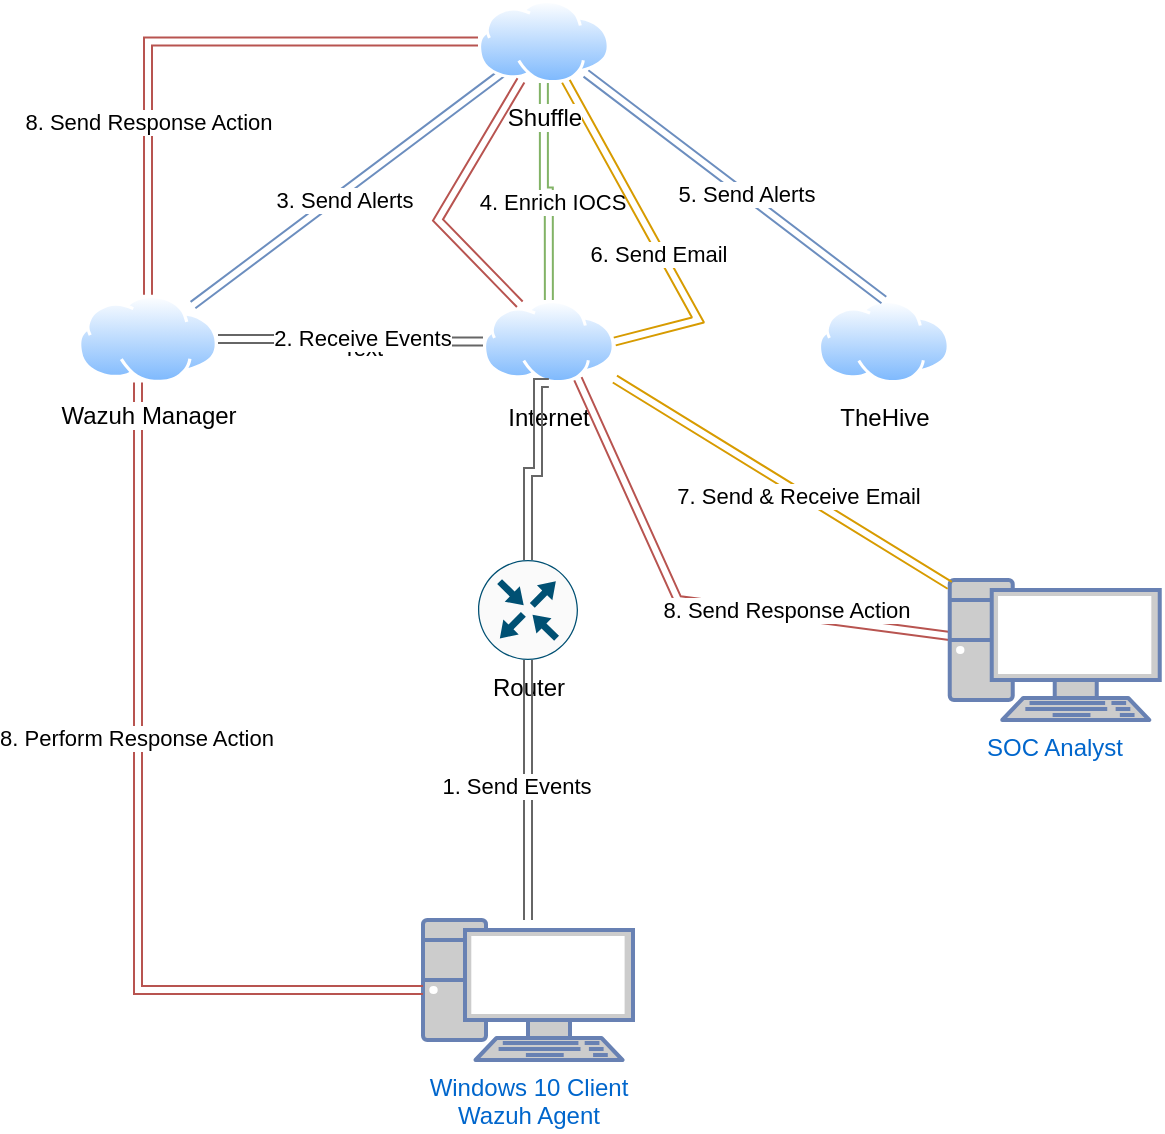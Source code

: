 <mxfile version="24.7.7">
  <diagram name="Page-1" id="orzqQbx5WV5A_1b29Oud">
    <mxGraphModel dx="700" dy="348" grid="1" gridSize="10" guides="1" tooltips="1" connect="1" arrows="1" fold="1" page="1" pageScale="1" pageWidth="850" pageHeight="1100" math="0" shadow="0">
      <root>
        <mxCell id="0" />
        <mxCell id="1" parent="0" />
        <mxCell id="C9-p0rvXSSQucD_bhZnT-1" value="Windows 10 Client&lt;div&gt;Wazuh Agent&lt;/div&gt;" style="fontColor=#0066CC;verticalAlign=top;verticalLabelPosition=bottom;labelPosition=center;align=center;html=1;outlineConnect=0;fillColor=#CCCCCC;strokeColor=#6881B3;gradientColor=none;gradientDirection=north;strokeWidth=2;shape=mxgraph.networks.pc;" vertex="1" parent="1">
          <mxGeometry x="372.5" y="910" width="105" height="70" as="geometry" />
        </mxCell>
        <mxCell id="C9-p0rvXSSQucD_bhZnT-2" value="Router" style="sketch=0;points=[[0.5,0,0],[1,0.5,0],[0.5,1,0],[0,0.5,0],[0.145,0.145,0],[0.856,0.145,0],[0.855,0.856,0],[0.145,0.855,0]];verticalLabelPosition=bottom;html=1;verticalAlign=top;aspect=fixed;align=center;pointerEvents=1;shape=mxgraph.cisco19.rect;prIcon=router;fillColor=#FAFAFA;strokeColor=#005073;" vertex="1" parent="1">
          <mxGeometry x="400" y="730" width="50" height="50" as="geometry" />
        </mxCell>
        <mxCell id="C9-p0rvXSSQucD_bhZnT-13" style="edgeStyle=orthogonalEdgeStyle;rounded=0;orthogonalLoop=1;jettySize=auto;html=1;entryX=1;entryY=0.5;entryDx=0;entryDy=0;fillColor=#f5f5f5;strokeColor=#666666;shape=link;" edge="1" parent="1" source="C9-p0rvXSSQucD_bhZnT-3" target="C9-p0rvXSSQucD_bhZnT-4">
          <mxGeometry relative="1" as="geometry" />
        </mxCell>
        <mxCell id="C9-p0rvXSSQucD_bhZnT-14" value="Text" style="edgeLabel;html=1;align=center;verticalAlign=middle;resizable=0;points=[];" vertex="1" connectable="0" parent="C9-p0rvXSSQucD_bhZnT-13">
          <mxGeometry x="-0.086" y="3" relative="1" as="geometry">
            <mxPoint as="offset" />
          </mxGeometry>
        </mxCell>
        <mxCell id="C9-p0rvXSSQucD_bhZnT-15" value="2. Receive Events" style="edgeLabel;html=1;align=center;verticalAlign=middle;resizable=0;points=[];" vertex="1" connectable="0" parent="C9-p0rvXSSQucD_bhZnT-13">
          <mxGeometry x="-0.086" y="-2" relative="1" as="geometry">
            <mxPoint as="offset" />
          </mxGeometry>
        </mxCell>
        <mxCell id="C9-p0rvXSSQucD_bhZnT-3" value="Internet" style="image;aspect=fixed;perimeter=ellipsePerimeter;html=1;align=center;shadow=0;dashed=0;spacingTop=3;image=img/lib/active_directory/internet_cloud.svg;" vertex="1" parent="1">
          <mxGeometry x="402.5" y="600" width="65.87" height="41.5" as="geometry" />
        </mxCell>
        <mxCell id="C9-p0rvXSSQucD_bhZnT-16" style="rounded=0;orthogonalLoop=1;jettySize=auto;html=1;shape=link;fillColor=#dae8fc;strokeColor=#6c8ebf;" edge="1" parent="1" source="C9-p0rvXSSQucD_bhZnT-4" target="C9-p0rvXSSQucD_bhZnT-6">
          <mxGeometry relative="1" as="geometry" />
        </mxCell>
        <mxCell id="C9-p0rvXSSQucD_bhZnT-17" value="3. Send Alerts" style="edgeLabel;html=1;align=center;verticalAlign=middle;resizable=0;points=[];" vertex="1" connectable="0" parent="C9-p0rvXSSQucD_bhZnT-16">
          <mxGeometry x="-0.048" y="-3" relative="1" as="geometry">
            <mxPoint as="offset" />
          </mxGeometry>
        </mxCell>
        <mxCell id="C9-p0rvXSSQucD_bhZnT-33" style="edgeStyle=orthogonalEdgeStyle;rounded=0;orthogonalLoop=1;jettySize=auto;html=1;shape=link;fillColor=#f8cecc;strokeColor=#b85450;" edge="1" parent="1" source="C9-p0rvXSSQucD_bhZnT-4" target="C9-p0rvXSSQucD_bhZnT-1">
          <mxGeometry relative="1" as="geometry">
            <mxPoint x="240" y="940" as="targetPoint" />
            <Array as="points">
              <mxPoint x="230" y="945" />
            </Array>
          </mxGeometry>
        </mxCell>
        <mxCell id="C9-p0rvXSSQucD_bhZnT-34" value="8. Perform Response Action" style="edgeLabel;html=1;align=center;verticalAlign=middle;resizable=0;points=[];" vertex="1" connectable="0" parent="C9-p0rvXSSQucD_bhZnT-33">
          <mxGeometry x="-0.207" y="-1" relative="1" as="geometry">
            <mxPoint as="offset" />
          </mxGeometry>
        </mxCell>
        <mxCell id="C9-p0rvXSSQucD_bhZnT-4" value="Wazuh Manager" style="image;aspect=fixed;perimeter=ellipsePerimeter;html=1;align=center;shadow=0;dashed=0;spacingTop=3;image=img/lib/active_directory/internet_cloud.svg;" vertex="1" parent="1">
          <mxGeometry x="200" y="597.4" width="70" height="44.1" as="geometry" />
        </mxCell>
        <mxCell id="C9-p0rvXSSQucD_bhZnT-5" value="TheHive" style="image;aspect=fixed;perimeter=ellipsePerimeter;html=1;align=center;shadow=0;dashed=0;spacingTop=3;image=img/lib/active_directory/internet_cloud.svg;" vertex="1" parent="1">
          <mxGeometry x="570" y="600" width="65.87" height="41.5" as="geometry" />
        </mxCell>
        <mxCell id="C9-p0rvXSSQucD_bhZnT-18" style="edgeStyle=orthogonalEdgeStyle;rounded=0;orthogonalLoop=1;jettySize=auto;html=1;entryX=0.5;entryY=0;entryDx=0;entryDy=0;shape=link;fillColor=#d5e8d4;strokeColor=#82b366;" edge="1" parent="1" source="C9-p0rvXSSQucD_bhZnT-6" target="C9-p0rvXSSQucD_bhZnT-3">
          <mxGeometry relative="1" as="geometry" />
        </mxCell>
        <mxCell id="C9-p0rvXSSQucD_bhZnT-19" value="4. Enrich IOCS" style="edgeLabel;html=1;align=center;verticalAlign=middle;resizable=0;points=[];" vertex="1" connectable="0" parent="C9-p0rvXSSQucD_bhZnT-18">
          <mxGeometry x="0.12" y="1" relative="1" as="geometry">
            <mxPoint as="offset" />
          </mxGeometry>
        </mxCell>
        <mxCell id="C9-p0rvXSSQucD_bhZnT-20" style="rounded=0;orthogonalLoop=1;jettySize=auto;html=1;entryX=0.5;entryY=0;entryDx=0;entryDy=0;shape=link;fillColor=#dae8fc;strokeColor=#6c8ebf;" edge="1" parent="1" source="C9-p0rvXSSQucD_bhZnT-6" target="C9-p0rvXSSQucD_bhZnT-5">
          <mxGeometry relative="1" as="geometry">
            <mxPoint x="560" y="475.75" as="targetPoint" />
          </mxGeometry>
        </mxCell>
        <mxCell id="C9-p0rvXSSQucD_bhZnT-21" value="5. Send Alerts" style="edgeLabel;html=1;align=center;verticalAlign=middle;resizable=0;points=[];" vertex="1" connectable="0" parent="C9-p0rvXSSQucD_bhZnT-20">
          <mxGeometry x="0.053" relative="1" as="geometry">
            <mxPoint x="1" as="offset" />
          </mxGeometry>
        </mxCell>
        <mxCell id="C9-p0rvXSSQucD_bhZnT-23" style="rounded=0;orthogonalLoop=1;jettySize=auto;html=1;entryX=1;entryY=0.5;entryDx=0;entryDy=0;shape=link;fillColor=#ffe6cc;strokeColor=#d79b00;" edge="1" parent="1" source="C9-p0rvXSSQucD_bhZnT-6" target="C9-p0rvXSSQucD_bhZnT-3">
          <mxGeometry relative="1" as="geometry">
            <Array as="points">
              <mxPoint x="510" y="610" />
            </Array>
          </mxGeometry>
        </mxCell>
        <mxCell id="C9-p0rvXSSQucD_bhZnT-24" value="6. Send Email" style="edgeLabel;html=1;align=center;verticalAlign=middle;resizable=0;points=[];" vertex="1" connectable="0" parent="C9-p0rvXSSQucD_bhZnT-23">
          <mxGeometry x="0.089" y="-2" relative="1" as="geometry">
            <mxPoint as="offset" />
          </mxGeometry>
        </mxCell>
        <mxCell id="C9-p0rvXSSQucD_bhZnT-31" style="edgeStyle=orthogonalEdgeStyle;rounded=0;orthogonalLoop=1;jettySize=auto;html=1;entryX=0.5;entryY=0;entryDx=0;entryDy=0;fillColor=#f8cecc;strokeColor=#b85450;shape=link;" edge="1" parent="1" source="C9-p0rvXSSQucD_bhZnT-6" target="C9-p0rvXSSQucD_bhZnT-4">
          <mxGeometry relative="1" as="geometry">
            <mxPoint x="210" y="470.75" as="targetPoint" />
          </mxGeometry>
        </mxCell>
        <mxCell id="C9-p0rvXSSQucD_bhZnT-32" value="8. Send Response Action" style="edgeLabel;html=1;align=center;verticalAlign=middle;resizable=0;points=[];" vertex="1" connectable="0" parent="C9-p0rvXSSQucD_bhZnT-31">
          <mxGeometry x="0.294" y="-3" relative="1" as="geometry">
            <mxPoint x="3" y="16" as="offset" />
          </mxGeometry>
        </mxCell>
        <mxCell id="C9-p0rvXSSQucD_bhZnT-6" value="Shuffle" style="image;aspect=fixed;perimeter=ellipsePerimeter;html=1;align=center;shadow=0;dashed=0;spacingTop=3;image=img/lib/active_directory/internet_cloud.svg;" vertex="1" parent="1">
          <mxGeometry x="400" y="450" width="65.87" height="41.5" as="geometry" />
        </mxCell>
        <mxCell id="C9-p0rvXSSQucD_bhZnT-27" style="rounded=0;orthogonalLoop=1;jettySize=auto;html=1;entryX=0.75;entryY=1;entryDx=0;entryDy=0;fillColor=#f8cecc;strokeColor=#b85450;shape=link;" edge="1" parent="1" source="C9-p0rvXSSQucD_bhZnT-7" target="C9-p0rvXSSQucD_bhZnT-3">
          <mxGeometry relative="1" as="geometry">
            <Array as="points">
              <mxPoint x="500" y="750" />
            </Array>
          </mxGeometry>
        </mxCell>
        <mxCell id="C9-p0rvXSSQucD_bhZnT-29" value="8. Send Response Action" style="edgeLabel;html=1;align=center;verticalAlign=middle;resizable=0;points=[];" vertex="1" connectable="0" parent="C9-p0rvXSSQucD_bhZnT-27">
          <mxGeometry x="-0.353" y="-2" relative="1" as="geometry">
            <mxPoint as="offset" />
          </mxGeometry>
        </mxCell>
        <mxCell id="C9-p0rvXSSQucD_bhZnT-7" value="SOC Analyst" style="fontColor=#0066CC;verticalAlign=top;verticalLabelPosition=bottom;labelPosition=center;align=center;html=1;outlineConnect=0;fillColor=#CCCCCC;strokeColor=#6881B3;gradientColor=none;gradientDirection=north;strokeWidth=2;shape=mxgraph.networks.pc;" vertex="1" parent="1">
          <mxGeometry x="635.87" y="740" width="105" height="70" as="geometry" />
        </mxCell>
        <mxCell id="C9-p0rvXSSQucD_bhZnT-9" style="edgeStyle=orthogonalEdgeStyle;rounded=0;orthogonalLoop=1;jettySize=auto;html=1;exitX=0.5;exitY=1;exitDx=0;exitDy=0;exitPerimeter=0;startArrow=block;startFill=1;shape=link;fillColor=#f5f5f5;strokeColor=#666666;" edge="1" parent="1" source="C9-p0rvXSSQucD_bhZnT-2" target="C9-p0rvXSSQucD_bhZnT-1">
          <mxGeometry relative="1" as="geometry" />
        </mxCell>
        <mxCell id="C9-p0rvXSSQucD_bhZnT-11" value="1. Send Events" style="edgeLabel;html=1;align=center;verticalAlign=middle;resizable=0;points=[];" vertex="1" connectable="0" parent="C9-p0rvXSSQucD_bhZnT-9">
          <mxGeometry x="-0.006" y="-3" relative="1" as="geometry">
            <mxPoint x="-3" y="-2" as="offset" />
          </mxGeometry>
        </mxCell>
        <mxCell id="C9-p0rvXSSQucD_bhZnT-12" style="edgeStyle=orthogonalEdgeStyle;rounded=0;orthogonalLoop=1;jettySize=auto;html=1;entryX=0.5;entryY=1;entryDx=0;entryDy=0;shape=link;fillColor=#f5f5f5;strokeColor=#666666;" edge="1" parent="1" source="C9-p0rvXSSQucD_bhZnT-2" target="C9-p0rvXSSQucD_bhZnT-3">
          <mxGeometry relative="1" as="geometry">
            <Array as="points">
              <mxPoint x="425" y="686" />
              <mxPoint x="430" y="686" />
              <mxPoint x="430" y="642" />
            </Array>
          </mxGeometry>
        </mxCell>
        <mxCell id="C9-p0rvXSSQucD_bhZnT-25" style="rounded=0;orthogonalLoop=1;jettySize=auto;html=1;entryX=1.001;entryY=0.953;entryDx=0;entryDy=0;entryPerimeter=0;shape=link;fillColor=#ffe6cc;strokeColor=#d79b00;" edge="1" parent="1" source="C9-p0rvXSSQucD_bhZnT-7" target="C9-p0rvXSSQucD_bhZnT-3">
          <mxGeometry relative="1" as="geometry" />
        </mxCell>
        <mxCell id="C9-p0rvXSSQucD_bhZnT-26" value="7. Send &amp;amp; Receive Email" style="edgeLabel;html=1;align=center;verticalAlign=middle;resizable=0;points=[];" vertex="1" connectable="0" parent="C9-p0rvXSSQucD_bhZnT-25">
          <mxGeometry x="-0.088" y="2" relative="1" as="geometry">
            <mxPoint x="1" as="offset" />
          </mxGeometry>
        </mxCell>
        <mxCell id="C9-p0rvXSSQucD_bhZnT-30" style="rounded=0;orthogonalLoop=1;jettySize=auto;html=1;entryX=0.25;entryY=0;entryDx=0;entryDy=0;shape=link;fillColor=#f8cecc;strokeColor=#b85450;" edge="1" parent="1" source="C9-p0rvXSSQucD_bhZnT-6" target="C9-p0rvXSSQucD_bhZnT-3">
          <mxGeometry relative="1" as="geometry">
            <Array as="points">
              <mxPoint x="380" y="560" />
            </Array>
          </mxGeometry>
        </mxCell>
      </root>
    </mxGraphModel>
  </diagram>
</mxfile>
